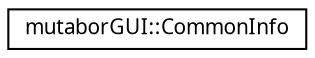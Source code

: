 digraph "Grafische Darstellung der Klassenhierarchie"
{
  edge [fontname="Sans",fontsize="10",labelfontname="Sans",labelfontsize="10"];
  node [fontname="Sans",fontsize="10",shape=record];
  rankdir="LR";
  Node0 [label="mutaborGUI::CommonInfo",height=0.2,width=0.4,color="black", fillcolor="white", style="filled",URL="$d7/d8e/structmutaborGUI_1_1CommonInfo.html"];
}
